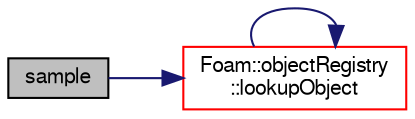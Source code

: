 digraph "sample"
{
  bgcolor="transparent";
  edge [fontname="FreeSans",fontsize="10",labelfontname="FreeSans",labelfontsize="10"];
  node [fontname="FreeSans",fontsize="10",shape=record];
  rankdir="LR";
  Node569 [label="sample",height=0.2,width=0.4,color="black", fillcolor="grey75", style="filled", fontcolor="black"];
  Node569 -> Node570 [color="midnightblue",fontsize="10",style="solid",fontname="FreeSans"];
  Node570 [label="Foam::objectRegistry\l::lookupObject",height=0.2,width=0.4,color="red",URL="$a26326.html#a8b49296f8410366342c524250612c2aa",tooltip="Lookup and return the object of the given Type. "];
  Node570 -> Node570 [color="midnightblue",fontsize="10",style="solid",fontname="FreeSans"];
}
